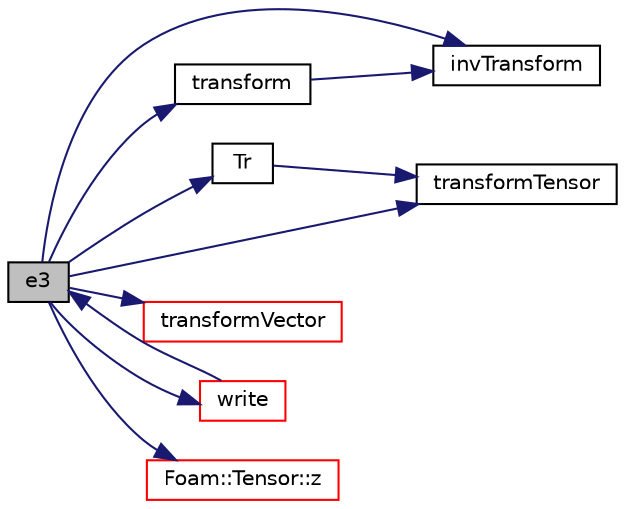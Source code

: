 digraph "e3"
{
  bgcolor="transparent";
  edge [fontname="Helvetica",fontsize="10",labelfontname="Helvetica",labelfontsize="10"];
  node [fontname="Helvetica",fontsize="10",shape=record];
  rankdir="LR";
  Node1 [label="e3",height=0.2,width=0.4,color="black", fillcolor="grey75", style="filled", fontcolor="black"];
  Node1 -> Node2 [color="midnightblue",fontsize="10",style="solid",fontname="Helvetica"];
  Node2 [label="invTransform",height=0.2,width=0.4,color="black",URL="$a02520.html#acf9d209f299720ced5f0c1c360356307",tooltip="Inverse transform vectorField using transformation tensor field. "];
  Node1 -> Node3 [color="midnightblue",fontsize="10",style="solid",fontname="Helvetica"];
  Node3 [label="Tr",height=0.2,width=0.4,color="black",URL="$a02520.html#a350c11e3a62abab9e58b55ad56cf40dc",tooltip="Return transformation tensor field. "];
  Node3 -> Node4 [color="midnightblue",fontsize="10",style="solid",fontname="Helvetica"];
  Node4 [label="transformTensor",height=0.2,width=0.4,color="black",URL="$a02520.html#a993f11b7ae744a14d9f6b3898c10e7f2",tooltip="Transform tensor field using transformation tensorField. "];
  Node1 -> Node5 [color="midnightblue",fontsize="10",style="solid",fontname="Helvetica"];
  Node5 [label="transform",height=0.2,width=0.4,color="black",URL="$a02520.html#aa2d6a77bfde300c2bf97a284e1b184c8",tooltip="Transform vectorField using transformation tensor field. "];
  Node5 -> Node2 [color="midnightblue",fontsize="10",style="solid",fontname="Helvetica"];
  Node1 -> Node4 [color="midnightblue",fontsize="10",style="solid",fontname="Helvetica"];
  Node1 -> Node6 [color="midnightblue",fontsize="10",style="solid",fontname="Helvetica"];
  Node6 [label="transformVector",height=0.2,width=0.4,color="red",URL="$a02520.html#a645d2b6d6cbf16ff6a27c1f8d1e50963",tooltip="Transform vectorField using transformation tensorField and return. "];
  Node1 -> Node7 [color="midnightblue",fontsize="10",style="solid",fontname="Helvetica"];
  Node7 [label="write",height=0.2,width=0.4,color="red",URL="$a02520.html#a0941061ad5a26be83b4107d05750ace6",tooltip="Write. "];
  Node7 -> Node1 [color="midnightblue",fontsize="10",style="solid",fontname="Helvetica"];
  Node1 -> Node8 [color="midnightblue",fontsize="10",style="solid",fontname="Helvetica"];
  Node8 [label="Foam::Tensor::z",height=0.2,width=0.4,color="red",URL="$a02656.html#a1083e0ffb57966cbd069ec510fdaed38"];
}
